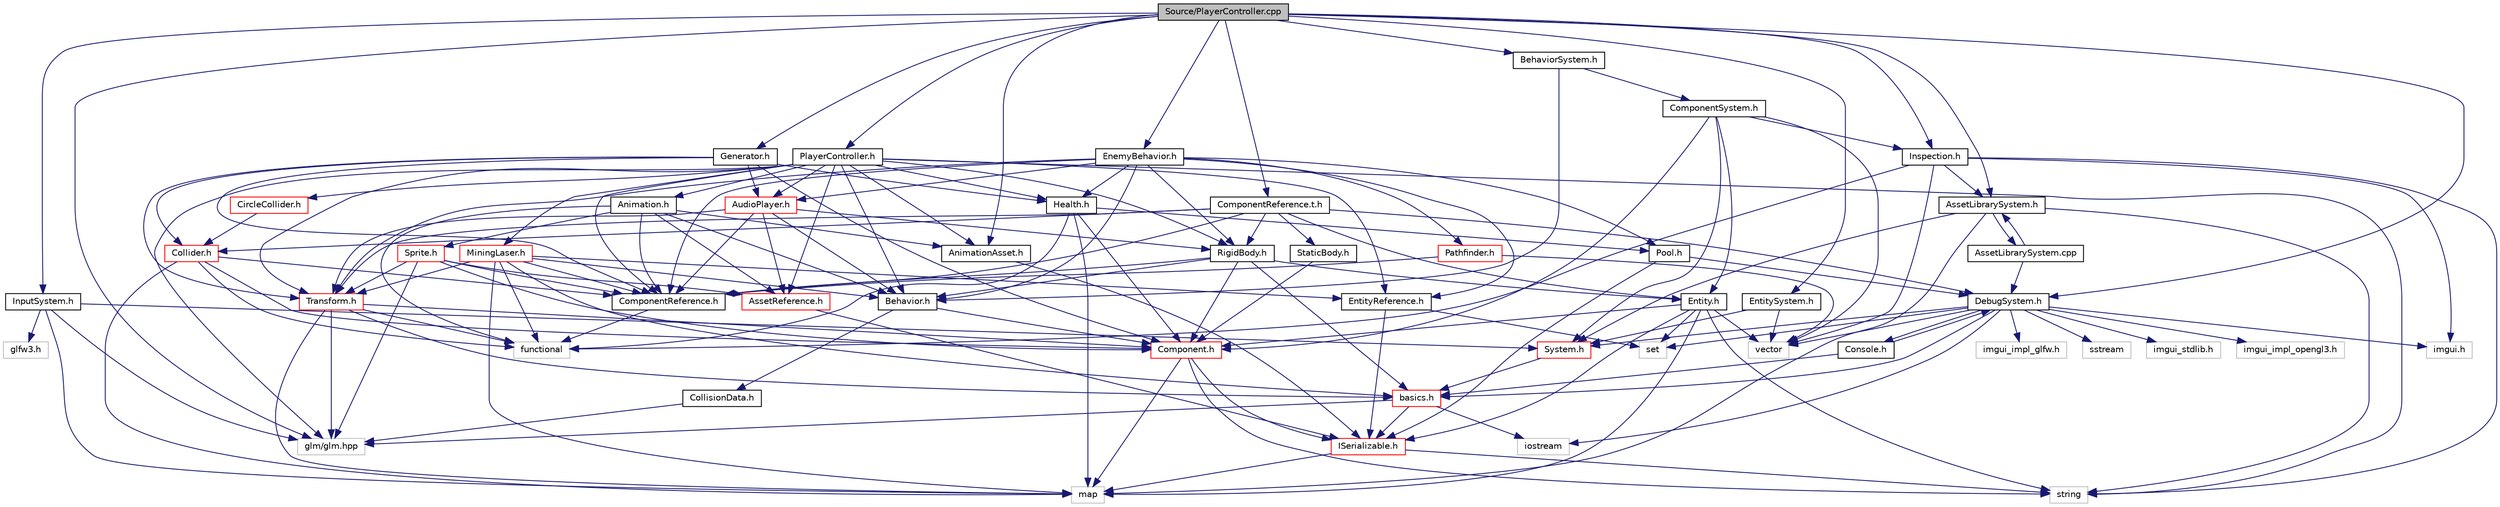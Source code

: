 digraph "Source/PlayerController.cpp"
{
 // LATEX_PDF_SIZE
  edge [fontname="Helvetica",fontsize="10",labelfontname="Helvetica",labelfontsize="10"];
  node [fontname="Helvetica",fontsize="10",shape=record];
  Node1 [label="Source/PlayerController.cpp",height=0.2,width=0.4,color="black", fillcolor="grey75", style="filled", fontcolor="black",tooltip="PlayerController Behaviour Class."];
  Node1 -> Node2 [color="midnightblue",fontsize="10",style="solid"];
  Node2 [label="PlayerController.h",height=0.2,width=0.4,color="black", fillcolor="white", style="filled",URL="$PlayerController_8h.html",tooltip="PlayerController Behaviour Class."];
  Node2 -> Node3 [color="midnightblue",fontsize="10",style="solid"];
  Node3 [label="Behavior.h",height=0.2,width=0.4,color="black", fillcolor="white", style="filled",URL="$Behavior_8h.html",tooltip="Virtual behavior component header."];
  Node3 -> Node4 [color="midnightblue",fontsize="10",style="solid"];
  Node4 [label="Component.h",height=0.2,width=0.4,color="red", fillcolor="white", style="filled",URL="$Component_8h.html",tooltip="Virtual component header."];
  Node4 -> Node6 [color="midnightblue",fontsize="10",style="solid"];
  Node6 [label="map",height=0.2,width=0.4,color="grey75", fillcolor="white", style="filled",tooltip=" "];
  Node4 -> Node7 [color="midnightblue",fontsize="10",style="solid"];
  Node7 [label="string",height=0.2,width=0.4,color="grey75", fillcolor="white", style="filled",tooltip=" "];
  Node4 -> Node8 [color="midnightblue",fontsize="10",style="solid"];
  Node8 [label="ISerializable.h",height=0.2,width=0.4,color="red", fillcolor="white", style="filled",URL="$ISerializable_8h.html",tooltip="interface for all serializable objects"];
  Node8 -> Node6 [color="midnightblue",fontsize="10",style="solid"];
  Node8 -> Node7 [color="midnightblue",fontsize="10",style="solid"];
  Node3 -> Node15 [color="midnightblue",fontsize="10",style="solid"];
  Node15 [label="CollisionData.h",height=0.2,width=0.4,color="black", fillcolor="white", style="filled",URL="$CollisionData_8h.html",tooltip="struct that holds collision information"];
  Node15 -> Node11 [color="midnightblue",fontsize="10",style="solid"];
  Node11 [label="glm/glm.hpp",height=0.2,width=0.4,color="grey75", fillcolor="white", style="filled",tooltip=" "];
  Node2 -> Node11 [color="midnightblue",fontsize="10",style="solid"];
  Node2 -> Node7 [color="midnightblue",fontsize="10",style="solid"];
  Node2 -> Node16 [color="midnightblue",fontsize="10",style="solid"];
  Node16 [label="ComponentReference.h",height=0.2,width=0.4,color="black", fillcolor="white", style="filled",URL="$ComponentReference_8h.html",tooltip="a reference to a component in the scene"];
  Node16 -> Node17 [color="midnightblue",fontsize="10",style="solid"];
  Node17 [label="functional",height=0.2,width=0.4,color="grey75", fillcolor="white", style="filled",tooltip=" "];
  Node2 -> Node18 [color="midnightblue",fontsize="10",style="solid"];
  Node18 [label="RigidBody.h",height=0.2,width=0.4,color="black", fillcolor="white", style="filled",URL="$RigidBody_8h_source.html",tooltip=" "];
  Node18 -> Node4 [color="midnightblue",fontsize="10",style="solid"];
  Node18 -> Node19 [color="midnightblue",fontsize="10",style="solid"];
  Node19 [label="basics.h",height=0.2,width=0.4,color="red", fillcolor="white", style="filled",URL="$basics_8h_source.html",tooltip=" "];
  Node19 -> Node11 [color="midnightblue",fontsize="10",style="solid"];
  Node19 -> Node13 [color="midnightblue",fontsize="10",style="solid"];
  Node13 [label="iostream",height=0.2,width=0.4,color="grey75", fillcolor="white", style="filled",tooltip=" "];
  Node19 -> Node8 [color="midnightblue",fontsize="10",style="solid"];
  Node18 -> Node26 [color="midnightblue",fontsize="10",style="solid"];
  Node26 [label="Entity.h",height=0.2,width=0.4,color="black", fillcolor="white", style="filled",URL="$Entity_8h.html",tooltip="Entity class which holds Components."];
  Node26 -> Node4 [color="midnightblue",fontsize="10",style="solid"];
  Node26 -> Node6 [color="midnightblue",fontsize="10",style="solid"];
  Node26 -> Node7 [color="midnightblue",fontsize="10",style="solid"];
  Node26 -> Node27 [color="midnightblue",fontsize="10",style="solid"];
  Node27 [label="vector",height=0.2,width=0.4,color="grey75", fillcolor="white", style="filled",tooltip=" "];
  Node26 -> Node28 [color="midnightblue",fontsize="10",style="solid"];
  Node28 [label="set",height=0.2,width=0.4,color="grey75", fillcolor="white", style="filled",tooltip=" "];
  Node26 -> Node8 [color="midnightblue",fontsize="10",style="solid"];
  Node18 -> Node3 [color="midnightblue",fontsize="10",style="solid"];
  Node18 -> Node16 [color="midnightblue",fontsize="10",style="solid"];
  Node2 -> Node29 [color="midnightblue",fontsize="10",style="solid"];
  Node29 [label="Animation.h",height=0.2,width=0.4,color="black", fillcolor="white", style="filled",URL="$Animation_8h.html",tooltip="animation component class"];
  Node29 -> Node3 [color="midnightblue",fontsize="10",style="solid"];
  Node29 -> Node30 [color="midnightblue",fontsize="10",style="solid"];
  Node30 [label="AnimationAsset.h",height=0.2,width=0.4,color="black", fillcolor="white", style="filled",URL="$AnimationAsset_8h.html",tooltip="Asset that contains information about a spritesheet animation."];
  Node30 -> Node8 [color="midnightblue",fontsize="10",style="solid"];
  Node29 -> Node16 [color="midnightblue",fontsize="10",style="solid"];
  Node29 -> Node31 [color="midnightblue",fontsize="10",style="solid"];
  Node31 [label="Sprite.h",height=0.2,width=0.4,color="red", fillcolor="white", style="filled",URL="$Sprite_8h_source.html",tooltip=" "];
  Node31 -> Node4 [color="midnightblue",fontsize="10",style="solid"];
  Node31 -> Node11 [color="midnightblue",fontsize="10",style="solid"];
  Node31 -> Node16 [color="midnightblue",fontsize="10",style="solid"];
  Node31 -> Node32 [color="midnightblue",fontsize="10",style="solid"];
  Node32 [label="Transform.h",height=0.2,width=0.4,color="red", fillcolor="white", style="filled",URL="$Transform_8h.html",tooltip="Transform."];
  Node32 -> Node4 [color="midnightblue",fontsize="10",style="solid"];
  Node32 -> Node19 [color="midnightblue",fontsize="10",style="solid"];
  Node32 -> Node11 [color="midnightblue",fontsize="10",style="solid"];
  Node32 -> Node17 [color="midnightblue",fontsize="10",style="solid"];
  Node32 -> Node6 [color="midnightblue",fontsize="10",style="solid"];
  Node31 -> Node34 [color="midnightblue",fontsize="10",style="solid"];
  Node34 [label="AssetReference.h",height=0.2,width=0.4,color="red", fillcolor="white", style="filled",URL="$AssetReference_8h.html",tooltip="a reference to an Asset"];
  Node34 -> Node8 [color="midnightblue",fontsize="10",style="solid"];
  Node29 -> Node17 [color="midnightblue",fontsize="10",style="solid"];
  Node29 -> Node34 [color="midnightblue",fontsize="10",style="solid"];
  Node2 -> Node48 [color="midnightblue",fontsize="10",style="solid"];
  Node48 [label="AudioPlayer.h",height=0.2,width=0.4,color="red", fillcolor="white", style="filled",URL="$AudioPlayer_8h.html",tooltip="Component that plays audio."];
  Node48 -> Node3 [color="midnightblue",fontsize="10",style="solid"];
  Node48 -> Node34 [color="midnightblue",fontsize="10",style="solid"];
  Node48 -> Node16 [color="midnightblue",fontsize="10",style="solid"];
  Node48 -> Node32 [color="midnightblue",fontsize="10",style="solid"];
  Node48 -> Node18 [color="midnightblue",fontsize="10",style="solid"];
  Node2 -> Node51 [color="midnightblue",fontsize="10",style="solid"];
  Node51 [label="Health.h",height=0.2,width=0.4,color="black", fillcolor="white", style="filled",URL="$Health_8h_source.html",tooltip=" "];
  Node51 -> Node4 [color="midnightblue",fontsize="10",style="solid"];
  Node51 -> Node52 [color="midnightblue",fontsize="10",style="solid"];
  Node52 [label="Pool.h",height=0.2,width=0.4,color="black", fillcolor="white", style="filled",URL="$Pool_8h.html",tooltip="Used for Pools like Time or Health."];
  Node52 -> Node8 [color="midnightblue",fontsize="10",style="solid"];
  Node52 -> Node39 [color="midnightblue",fontsize="10",style="solid"];
  Node39 [label="DebugSystem.h",height=0.2,width=0.4,color="black", fillcolor="white", style="filled",URL="$DebugSystem_8h_source.html",tooltip=" "];
  Node39 -> Node19 [color="midnightblue",fontsize="10",style="solid"];
  Node39 -> Node37 [color="midnightblue",fontsize="10",style="solid"];
  Node37 [label="System.h",height=0.2,width=0.4,color="red", fillcolor="white", style="filled",URL="$System_8h.html",tooltip="Base class for all Systems."];
  Node37 -> Node19 [color="midnightblue",fontsize="10",style="solid"];
  Node39 -> Node27 [color="midnightblue",fontsize="10",style="solid"];
  Node39 -> Node40 [color="midnightblue",fontsize="10",style="solid"];
  Node40 [label="imgui.h",height=0.2,width=0.4,color="grey75", fillcolor="white", style="filled",tooltip=" "];
  Node39 -> Node41 [color="midnightblue",fontsize="10",style="solid"];
  Node41 [label="imgui_stdlib.h",height=0.2,width=0.4,color="grey75", fillcolor="white", style="filled",tooltip=" "];
  Node39 -> Node42 [color="midnightblue",fontsize="10",style="solid"];
  Node42 [label="imgui_impl_opengl3.h",height=0.2,width=0.4,color="grey75", fillcolor="white", style="filled",tooltip=" "];
  Node39 -> Node43 [color="midnightblue",fontsize="10",style="solid"];
  Node43 [label="imgui_impl_glfw.h",height=0.2,width=0.4,color="grey75", fillcolor="white", style="filled",tooltip=" "];
  Node39 -> Node44 [color="midnightblue",fontsize="10",style="solid"];
  Node44 [label="Console.h",height=0.2,width=0.4,color="black", fillcolor="white", style="filled",URL="$Console_8h_source.html",tooltip=" "];
  Node44 -> Node19 [color="midnightblue",fontsize="10",style="solid"];
  Node44 -> Node39 [color="midnightblue",fontsize="10",style="solid"];
  Node39 -> Node13 [color="midnightblue",fontsize="10",style="solid"];
  Node39 -> Node45 [color="midnightblue",fontsize="10",style="solid"];
  Node45 [label="sstream",height=0.2,width=0.4,color="grey75", fillcolor="white", style="filled",tooltip=" "];
  Node39 -> Node28 [color="midnightblue",fontsize="10",style="solid"];
  Node51 -> Node17 [color="midnightblue",fontsize="10",style="solid"];
  Node51 -> Node6 [color="midnightblue",fontsize="10",style="solid"];
  Node2 -> Node32 [color="midnightblue",fontsize="10",style="solid"];
  Node2 -> Node53 [color="midnightblue",fontsize="10",style="solid"];
  Node53 [label="CircleCollider.h",height=0.2,width=0.4,color="red", fillcolor="white", style="filled",URL="$CircleCollider_8h.html",tooltip="Circle-shaped collider."];
  Node53 -> Node54 [color="midnightblue",fontsize="10",style="solid"];
  Node54 [label="Collider.h",height=0.2,width=0.4,color="red", fillcolor="white", style="filled",URL="$Collider_8h.html",tooltip="Base component for detecting collisions."];
  Node54 -> Node4 [color="midnightblue",fontsize="10",style="solid"];
  Node54 -> Node16 [color="midnightblue",fontsize="10",style="solid"];
  Node54 -> Node6 [color="midnightblue",fontsize="10",style="solid"];
  Node54 -> Node17 [color="midnightblue",fontsize="10",style="solid"];
  Node2 -> Node56 [color="midnightblue",fontsize="10",style="solid"];
  Node56 [label="EntityReference.h",height=0.2,width=0.4,color="black", fillcolor="white", style="filled",URL="$EntityReference_8h.html",tooltip="a reference to an Entity in the scene"];
  Node56 -> Node8 [color="midnightblue",fontsize="10",style="solid"];
  Node56 -> Node28 [color="midnightblue",fontsize="10",style="solid"];
  Node2 -> Node57 [color="midnightblue",fontsize="10",style="solid"];
  Node57 [label="MiningLaser.h",height=0.2,width=0.4,color="red", fillcolor="white", style="filled",URL="$MiningLaser_8h.html",tooltip="Digging laser controllable by an entity."];
  Node57 -> Node3 [color="midnightblue",fontsize="10",style="solid"];
  Node57 -> Node19 [color="midnightblue",fontsize="10",style="solid"];
  Node57 -> Node17 [color="midnightblue",fontsize="10",style="solid"];
  Node57 -> Node6 [color="midnightblue",fontsize="10",style="solid"];
  Node57 -> Node56 [color="midnightblue",fontsize="10",style="solid"];
  Node57 -> Node16 [color="midnightblue",fontsize="10",style="solid"];
  Node57 -> Node32 [color="midnightblue",fontsize="10",style="solid"];
  Node2 -> Node34 [color="midnightblue",fontsize="10",style="solid"];
  Node2 -> Node30 [color="midnightblue",fontsize="10",style="solid"];
  Node1 -> Node61 [color="midnightblue",fontsize="10",style="solid"];
  Node61 [label="BehaviorSystem.h",height=0.2,width=0.4,color="black", fillcolor="white", style="filled",URL="$BehaviorSystem_8h.html",tooltip="System that keeps track of and updates a specific kind of Behavior."];
  Node61 -> Node62 [color="midnightblue",fontsize="10",style="solid"];
  Node62 [label="ComponentSystem.h",height=0.2,width=0.4,color="black", fillcolor="white", style="filled",URL="$ComponentSystem_8h.html",tooltip="System that keeps track of a specific kind of Component."];
  Node62 -> Node37 [color="midnightblue",fontsize="10",style="solid"];
  Node62 -> Node4 [color="midnightblue",fontsize="10",style="solid"];
  Node62 -> Node26 [color="midnightblue",fontsize="10",style="solid"];
  Node62 -> Node63 [color="midnightblue",fontsize="10",style="solid"];
  Node63 [label="Inspection.h",height=0.2,width=0.4,color="black", fillcolor="white", style="filled",URL="$Inspection_8h.html",tooltip="Helper methods for inspecting things."];
  Node63 -> Node36 [color="midnightblue",fontsize="10",style="solid"];
  Node36 [label="AssetLibrarySystem.h",height=0.2,width=0.4,color="black", fillcolor="white", style="filled",URL="$AssetLibrarySystem_8h.html",tooltip="Asset System."];
  Node36 -> Node37 [color="midnightblue",fontsize="10",style="solid"];
  Node36 -> Node6 [color="midnightblue",fontsize="10",style="solid"];
  Node36 -> Node7 [color="midnightblue",fontsize="10",style="solid"];
  Node36 -> Node38 [color="midnightblue",fontsize="10",style="solid"];
  Node38 [label="AssetLibrarySystem.cpp",height=0.2,width=0.4,color="black", fillcolor="white", style="filled",URL="$AssetLibrarySystem_8cpp.html",tooltip="AssetLibrarySystem."];
  Node38 -> Node36 [color="midnightblue",fontsize="10",style="solid"];
  Node38 -> Node39 [color="midnightblue",fontsize="10",style="solid"];
  Node63 -> Node7 [color="midnightblue",fontsize="10",style="solid"];
  Node63 -> Node27 [color="midnightblue",fontsize="10",style="solid"];
  Node63 -> Node17 [color="midnightblue",fontsize="10",style="solid"];
  Node63 -> Node40 [color="midnightblue",fontsize="10",style="solid"];
  Node62 -> Node27 [color="midnightblue",fontsize="10",style="solid"];
  Node61 -> Node3 [color="midnightblue",fontsize="10",style="solid"];
  Node1 -> Node64 [color="midnightblue",fontsize="10",style="solid"];
  Node64 [label="InputSystem.h",height=0.2,width=0.4,color="black", fillcolor="white", style="filled",URL="$InputSystem_8h.html",tooltip="Input system, handles key and mouse inputs."];
  Node64 -> Node6 [color="midnightblue",fontsize="10",style="solid"];
  Node64 -> Node37 [color="midnightblue",fontsize="10",style="solid"];
  Node64 -> Node11 [color="midnightblue",fontsize="10",style="solid"];
  Node64 -> Node65 [color="midnightblue",fontsize="10",style="solid"];
  Node65 [label="glfw3.h",height=0.2,width=0.4,color="grey75", fillcolor="white", style="filled",tooltip=" "];
  Node1 -> Node30 [color="midnightblue",fontsize="10",style="solid"];
  Node1 -> Node36 [color="midnightblue",fontsize="10",style="solid"];
  Node1 -> Node39 [color="midnightblue",fontsize="10",style="solid"];
  Node1 -> Node66 [color="midnightblue",fontsize="10",style="solid"];
  Node66 [label="EnemyBehavior.h",height=0.2,width=0.4,color="black", fillcolor="white", style="filled",URL="$EnemyBehavior_8h_source.html",tooltip=" "];
  Node66 -> Node3 [color="midnightblue",fontsize="10",style="solid"];
  Node66 -> Node52 [color="midnightblue",fontsize="10",style="solid"];
  Node66 -> Node16 [color="midnightblue",fontsize="10",style="solid"];
  Node66 -> Node32 [color="midnightblue",fontsize="10",style="solid"];
  Node66 -> Node18 [color="midnightblue",fontsize="10",style="solid"];
  Node66 -> Node48 [color="midnightblue",fontsize="10",style="solid"];
  Node66 -> Node51 [color="midnightblue",fontsize="10",style="solid"];
  Node66 -> Node56 [color="midnightblue",fontsize="10",style="solid"];
  Node66 -> Node67 [color="midnightblue",fontsize="10",style="solid"];
  Node67 [label="Pathfinder.h",height=0.2,width=0.4,color="red", fillcolor="white", style="filled",URL="$Pathfinder_8h.html",tooltip="Interface file of Pathfinder component."];
  Node67 -> Node16 [color="midnightblue",fontsize="10",style="solid"];
  Node67 -> Node27 [color="midnightblue",fontsize="10",style="solid"];
  Node1 -> Node69 [color="midnightblue",fontsize="10",style="solid"];
  Node69 [label="EntitySystem.h",height=0.2,width=0.4,color="black", fillcolor="white", style="filled",URL="$EntitySystem_8h.html",tooltip="System that manages the storing and handling of Entities."];
  Node69 -> Node37 [color="midnightblue",fontsize="10",style="solid"];
  Node69 -> Node27 [color="midnightblue",fontsize="10",style="solid"];
  Node1 -> Node11 [color="midnightblue",fontsize="10",style="solid"];
  Node1 -> Node70 [color="midnightblue",fontsize="10",style="solid"];
  Node70 [label="Generator.h",height=0.2,width=0.4,color="black", fillcolor="white", style="filled",URL="$Generator_8h_source.html",tooltip=" "];
  Node70 -> Node4 [color="midnightblue",fontsize="10",style="solid"];
  Node70 -> Node16 [color="midnightblue",fontsize="10",style="solid"];
  Node70 -> Node48 [color="midnightblue",fontsize="10",style="solid"];
  Node70 -> Node32 [color="midnightblue",fontsize="10",style="solid"];
  Node70 -> Node54 [color="midnightblue",fontsize="10",style="solid"];
  Node70 -> Node51 [color="midnightblue",fontsize="10",style="solid"];
  Node1 -> Node71 [color="midnightblue",fontsize="10",style="solid"];
  Node71 [label="ComponentReference.t.h",height=0.2,width=0.4,color="black", fillcolor="white", style="filled",URL="$ComponentReference_8t_8h.html",tooltip="a reference to a component in the scene"];
  Node71 -> Node16 [color="midnightblue",fontsize="10",style="solid"];
  Node71 -> Node26 [color="midnightblue",fontsize="10",style="solid"];
  Node71 -> Node54 [color="midnightblue",fontsize="10",style="solid"];
  Node71 -> Node72 [color="midnightblue",fontsize="10",style="solid"];
  Node72 [label="StaticBody.h",height=0.2,width=0.4,color="black", fillcolor="white", style="filled",URL="$StaticBody_8h.html",tooltip="pysics body which can be collided with and does not move"];
  Node72 -> Node4 [color="midnightblue",fontsize="10",style="solid"];
  Node71 -> Node32 [color="midnightblue",fontsize="10",style="solid"];
  Node71 -> Node18 [color="midnightblue",fontsize="10",style="solid"];
  Node71 -> Node39 [color="midnightblue",fontsize="10",style="solid"];
  Node1 -> Node63 [color="midnightblue",fontsize="10",style="solid"];
}
